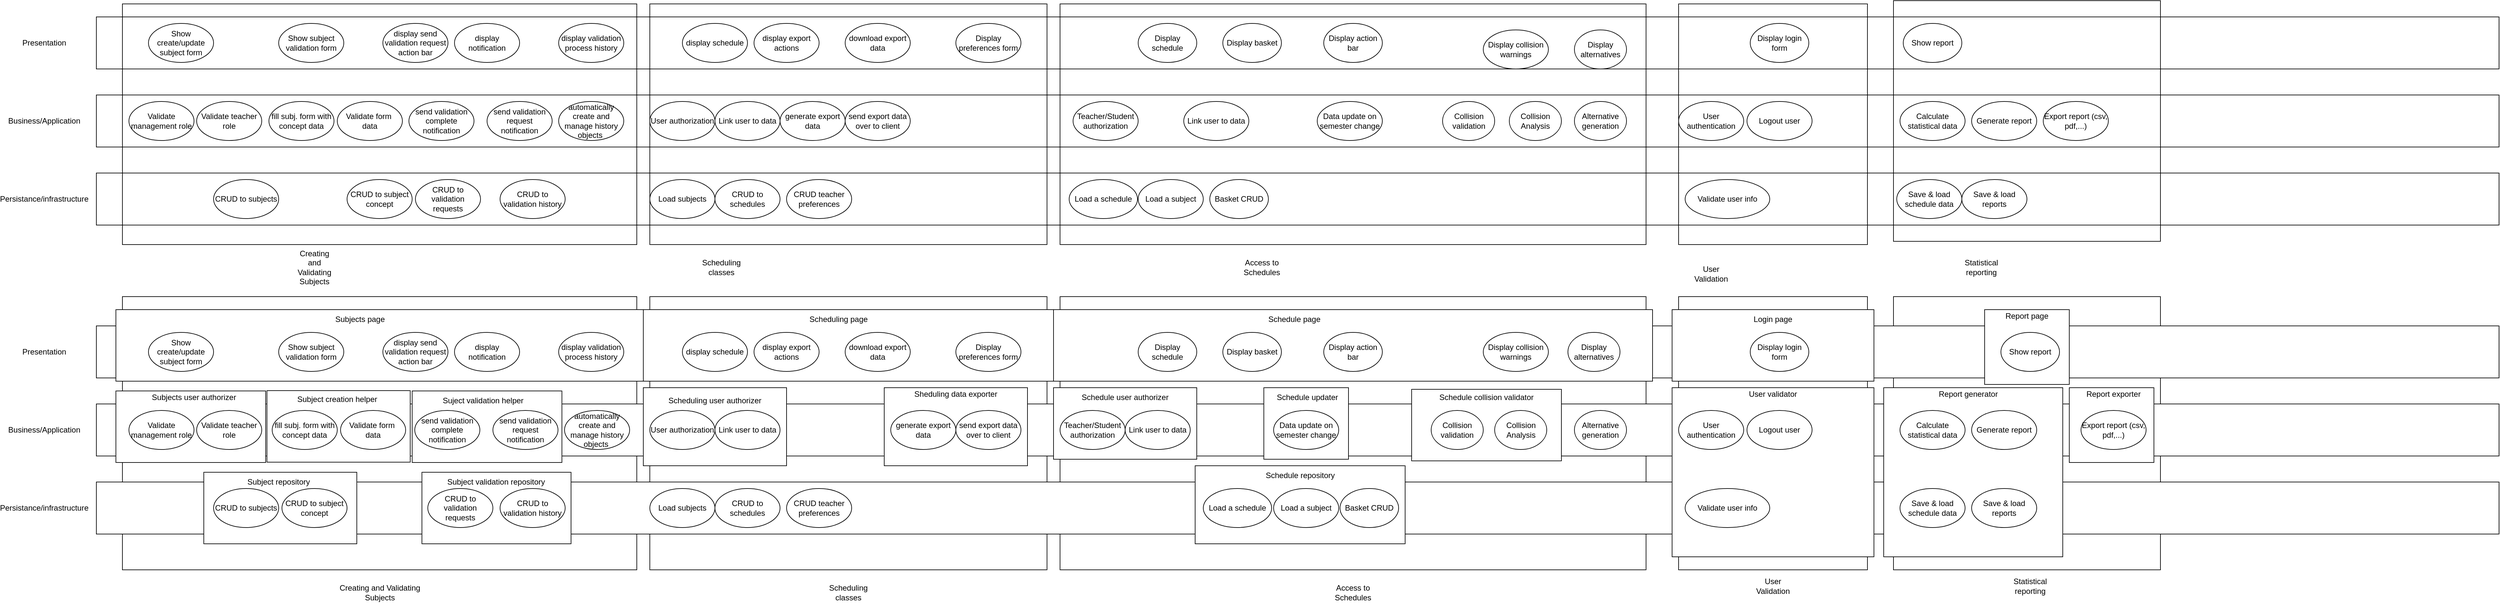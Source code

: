 <mxfile version="28.2.8">
  <diagram name="Page-1" id="wc59bFMJNS8MXFJ9b22b">
    <mxGraphModel dx="3443" dy="1838" grid="1" gridSize="10" guides="1" tooltips="1" connect="1" arrows="1" fold="1" page="1" pageScale="1" pageWidth="827" pageHeight="1169" math="0" shadow="0">
      <root>
        <mxCell id="0" />
        <mxCell id="1" parent="0" />
        <mxCell id="vXy1FmEKdBri9zgE4fGT-71" value="" style="rounded=0;whiteSpace=wrap;html=1;fillColor=light-dark(#FFFFFF,#999900);" vertex="1" parent="1">
          <mxGeometry x="200" y="470" width="790" height="420" as="geometry" />
        </mxCell>
        <mxCell id="vXy1FmEKdBri9zgE4fGT-79" value="" style="rounded=0;whiteSpace=wrap;html=1;fillColor=light-dark(#FFFFFF,#999900);" vertex="1" parent="1">
          <mxGeometry x="2590" y="470" width="290" height="420" as="geometry" />
        </mxCell>
        <mxCell id="vXy1FmEKdBri9zgE4fGT-123" value="" style="rounded=0;whiteSpace=wrap;html=1;fillColor=light-dark(#FFFFFF,#999900);" vertex="1" parent="1">
          <mxGeometry x="2920" y="470" width="410" height="420" as="geometry" />
        </mxCell>
        <mxCell id="vXy1FmEKdBri9zgE4fGT-75" value="" style="rounded=0;whiteSpace=wrap;html=1;fillColor=light-dark(#FFFFFF,#999900);" vertex="1" parent="1">
          <mxGeometry x="1010" y="470" width="610" height="420" as="geometry" />
        </mxCell>
        <mxCell id="vXy1FmEKdBri9zgE4fGT-77" value="" style="rounded=0;whiteSpace=wrap;html=1;fillColor=light-dark(#FFFFFF,#999900);" vertex="1" parent="1">
          <mxGeometry x="1640" y="470" width="900" height="420" as="geometry" />
        </mxCell>
        <mxCell id="vXy1FmEKdBri9zgE4fGT-69" value="" style="rounded=0;whiteSpace=wrap;html=1;fillColor=light-dark(#FFFFFF,#994C00);" vertex="1" parent="1">
          <mxGeometry x="160" y="755" width="3690" height="80" as="geometry" />
        </mxCell>
        <mxCell id="vXy1FmEKdBri9zgE4fGT-174" value="" style="rounded=0;whiteSpace=wrap;html=1;fillColor=light-dark(#FFFFFF,#FF8000);strokeColor=light-dark(#000000,#FF0606);" vertex="1" parent="1">
          <mxGeometry x="325" y="740" width="235" height="110" as="geometry" />
        </mxCell>
        <mxCell id="vXy1FmEKdBri9zgE4fGT-176" value="" style="rounded=0;whiteSpace=wrap;html=1;fillColor=light-dark(#FFFFFF,#FF8000);strokeColor=light-dark(#000000,#FF0606);" vertex="1" parent="1">
          <mxGeometry x="660" y="740" width="229" height="110" as="geometry" />
        </mxCell>
        <mxCell id="vXy1FmEKdBri9zgE4fGT-162" value="" style="rounded=0;whiteSpace=wrap;html=1;fillColor=light-dark(#FFFFFF,#FF8000);strokeColor=light-dark(#000000,#FF0606);" vertex="1" parent="1">
          <mxGeometry x="1847.5" y="730" width="322.5" height="120" as="geometry" />
        </mxCell>
        <mxCell id="vXy1FmEKdBri9zgE4fGT-68" value="" style="rounded=0;whiteSpace=wrap;html=1;fillColor=light-dark(#FFFFFF,#994C00);" vertex="1" parent="1">
          <mxGeometry x="160" y="635" width="3690" height="80" as="geometry" />
        </mxCell>
        <mxCell id="vXy1FmEKdBri9zgE4fGT-172" value="" style="rounded=0;whiteSpace=wrap;html=1;fillColor=light-dark(#FFFFFF,#FF8000);strokeColor=light-dark(#000000,#FF0606);" vertex="1" parent="1">
          <mxGeometry x="422" y="614.5" width="220" height="110" as="geometry" />
        </mxCell>
        <mxCell id="vXy1FmEKdBri9zgE4fGT-170" value="" style="rounded=0;whiteSpace=wrap;html=1;fillColor=light-dark(#FFFFFF,#FF8000);strokeColor=light-dark(#000000,#FF0606);" vertex="1" parent="1">
          <mxGeometry x="645" y="615" width="230" height="110" as="geometry" />
        </mxCell>
        <mxCell id="vXy1FmEKdBri9zgE4fGT-168" value="" style="rounded=0;whiteSpace=wrap;html=1;fillColor=light-dark(#FFFFFF,#FF8000);strokeColor=light-dark(#000000,#FF0606);" vertex="1" parent="1">
          <mxGeometry x="190" y="615" width="230" height="110" as="geometry" />
        </mxCell>
        <mxCell id="vXy1FmEKdBri9zgE4fGT-166" value="" style="rounded=0;whiteSpace=wrap;html=1;fillColor=light-dark(#FFFFFF,#FF8000);strokeColor=light-dark(#000000,#FF0606);" vertex="1" parent="1">
          <mxGeometry x="1370" y="610" width="220" height="120" as="geometry" />
        </mxCell>
        <mxCell id="vXy1FmEKdBri9zgE4fGT-164" value="" style="rounded=0;whiteSpace=wrap;html=1;fillColor=light-dark(#FFFFFF,#FF8000);strokeColor=light-dark(#000000,#FF0606);" vertex="1" parent="1">
          <mxGeometry x="1000" y="610" width="220" height="120" as="geometry" />
        </mxCell>
        <mxCell id="vXy1FmEKdBri9zgE4fGT-160" value="" style="rounded=0;whiteSpace=wrap;html=1;fillColor=light-dark(#FFFFFF,#FF8000);strokeColor=light-dark(#000000,#FF0606);" vertex="1" parent="1">
          <mxGeometry x="1630" y="610" width="220" height="110" as="geometry" />
        </mxCell>
        <mxCell id="vXy1FmEKdBri9zgE4fGT-158" value="" style="rounded=0;whiteSpace=wrap;html=1;fillColor=light-dark(#FFFFFF,#FF8000);strokeColor=light-dark(#000000,#FF0606);" vertex="1" parent="1">
          <mxGeometry x="1953" y="610" width="130" height="110" as="geometry" />
        </mxCell>
        <mxCell id="vXy1FmEKdBri9zgE4fGT-156" value="" style="rounded=0;whiteSpace=wrap;html=1;fillColor=light-dark(#FFFFFF,#FF8000);strokeColor=light-dark(#000000,#FF0606);" vertex="1" parent="1">
          <mxGeometry x="2180" y="612.5" width="230" height="110" as="geometry" />
        </mxCell>
        <mxCell id="vXy1FmEKdBri9zgE4fGT-67" value="" style="rounded=0;whiteSpace=wrap;html=1;fillColor=light-dark(#FFFFFF,#994C00);" vertex="1" parent="1">
          <mxGeometry x="160" y="515" width="3690" height="80" as="geometry" />
        </mxCell>
        <mxCell id="vXy1FmEKdBri9zgE4fGT-153" value="" style="rounded=0;whiteSpace=wrap;html=1;fillColor=light-dark(#FFFFFF,#FF8000);strokeColor=light-dark(#000000,#FF0606);" vertex="1" parent="1">
          <mxGeometry x="3190" y="610" width="130" height="115" as="geometry" />
        </mxCell>
        <mxCell id="vXy1FmEKdBri9zgE4fGT-151" value="" style="rounded=0;whiteSpace=wrap;html=1;fillColor=light-dark(#FFFFFF,#FF8000);strokeColor=light-dark(#000000,#FF0606);" vertex="1" parent="1">
          <mxGeometry x="2905" y="610" width="275" height="260" as="geometry" />
        </mxCell>
        <mxCell id="vXy1FmEKdBri9zgE4fGT-149" value="" style="rounded=0;whiteSpace=wrap;html=1;fillColor=light-dark(#FFFFFF,#FF8000);strokeColor=light-dark(#000000,#FF0606);" vertex="1" parent="1">
          <mxGeometry x="3060" y="490" width="130" height="115" as="geometry" />
        </mxCell>
        <mxCell id="vXy1FmEKdBri9zgE4fGT-147" value="" style="rounded=0;whiteSpace=wrap;html=1;fillColor=light-dark(#FFFFFF,#FF8000);strokeColor=light-dark(#000000,#FF0606);" vertex="1" parent="1">
          <mxGeometry x="2580" y="490" width="310" height="110" as="geometry" />
        </mxCell>
        <mxCell id="vXy1FmEKdBri9zgE4fGT-145" value="" style="rounded=0;whiteSpace=wrap;html=1;fillColor=light-dark(#FFFFFF,#FF8000);strokeColor=light-dark(#000000,#FF0606);" vertex="1" parent="1">
          <mxGeometry x="2580" y="610" width="310" height="260" as="geometry" />
        </mxCell>
        <mxCell id="vXy1FmEKdBri9zgE4fGT-140" value="" style="rounded=0;whiteSpace=wrap;html=1;fillColor=light-dark(#FFFFFF,#FF8000);strokeColor=light-dark(#000000,#FF0606);" vertex="1" parent="1">
          <mxGeometry x="1630" y="490" width="920" height="110" as="geometry" />
        </mxCell>
        <mxCell id="vXy1FmEKdBri9zgE4fGT-138" value="" style="rounded=0;whiteSpace=wrap;html=1;fillColor=light-dark(#FFFFFF,#FF8000);strokeColor=light-dark(#000000,#FF0000);" vertex="1" parent="1">
          <mxGeometry x="1000" y="490" width="630" height="110" as="geometry" />
        </mxCell>
        <mxCell id="vXy1FmEKdBri9zgE4fGT-135" value="" style="rounded=0;whiteSpace=wrap;html=1;fillColor=light-dark(#FFFFFF,#FF8000);strokeColor=light-dark(#000000,#FF0000);" vertex="1" parent="1">
          <mxGeometry x="190" y="490" width="810" height="110" as="geometry" />
        </mxCell>
        <mxCell id="vXy1FmEKdBri9zgE4fGT-1" value="" style="rounded=0;whiteSpace=wrap;html=1;fillColor=none;" vertex="1" parent="1">
          <mxGeometry x="160" y="40" width="3690" height="80" as="geometry" />
        </mxCell>
        <mxCell id="vXy1FmEKdBri9zgE4fGT-2" value="" style="rounded=0;whiteSpace=wrap;html=1;fillColor=none;" vertex="1" parent="1">
          <mxGeometry x="160" y="160" width="3690" height="80" as="geometry" />
        </mxCell>
        <mxCell id="vXy1FmEKdBri9zgE4fGT-3" value="" style="rounded=0;whiteSpace=wrap;html=1;fillColor=none;" vertex="1" parent="1">
          <mxGeometry x="160" y="280" width="3690" height="80" as="geometry" />
        </mxCell>
        <mxCell id="vXy1FmEKdBri9zgE4fGT-4" value="Business/Application" style="text;html=1;align=center;verticalAlign=middle;whiteSpace=wrap;rounded=0;" vertex="1" parent="1">
          <mxGeometry x="50" y="185" width="60" height="30" as="geometry" />
        </mxCell>
        <mxCell id="vXy1FmEKdBri9zgE4fGT-5" value="" style="rounded=0;whiteSpace=wrap;html=1;fillColor=none;" vertex="1" parent="1">
          <mxGeometry x="200" y="20" width="790" height="370" as="geometry" />
        </mxCell>
        <mxCell id="vXy1FmEKdBri9zgE4fGT-6" value="Presentation" style="text;html=1;align=center;verticalAlign=middle;whiteSpace=wrap;rounded=0;" vertex="1" parent="1">
          <mxGeometry x="50" y="65" width="60" height="30" as="geometry" />
        </mxCell>
        <mxCell id="vXy1FmEKdBri9zgE4fGT-7" value="Persistance/infrastructure" style="text;html=1;align=center;verticalAlign=middle;whiteSpace=wrap;rounded=0;" vertex="1" parent="1">
          <mxGeometry x="50" y="305" width="60" height="30" as="geometry" />
        </mxCell>
        <mxCell id="vXy1FmEKdBri9zgE4fGT-8" value="Creating and Validating Subjects" style="text;html=1;align=center;verticalAlign=middle;whiteSpace=wrap;rounded=0;" vertex="1" parent="1">
          <mxGeometry x="465" y="410" width="60" height="30" as="geometry" />
        </mxCell>
        <mxCell id="vXy1FmEKdBri9zgE4fGT-9" value="" style="rounded=0;whiteSpace=wrap;html=1;fillColor=none;" vertex="1" parent="1">
          <mxGeometry x="1010" y="20" width="610" height="370" as="geometry" />
        </mxCell>
        <mxCell id="vXy1FmEKdBri9zgE4fGT-10" value="Scheduling classes" style="text;html=1;align=center;verticalAlign=middle;whiteSpace=wrap;rounded=0;" vertex="1" parent="1">
          <mxGeometry x="1090" y="410" width="60" height="30" as="geometry" />
        </mxCell>
        <mxCell id="vXy1FmEKdBri9zgE4fGT-11" value="" style="rounded=0;whiteSpace=wrap;html=1;fillColor=none;" vertex="1" parent="1">
          <mxGeometry x="1640" y="20" width="900" height="370" as="geometry" />
        </mxCell>
        <mxCell id="vXy1FmEKdBri9zgE4fGT-12" value="User Validation" style="text;html=1;align=center;verticalAlign=middle;whiteSpace=wrap;rounded=0;" vertex="1" parent="1">
          <mxGeometry x="2610" y="420" width="60" height="30" as="geometry" />
        </mxCell>
        <mxCell id="vXy1FmEKdBri9zgE4fGT-13" value="" style="rounded=0;whiteSpace=wrap;html=1;fillColor=none;" vertex="1" parent="1">
          <mxGeometry x="2590" y="20" width="290" height="370" as="geometry" />
        </mxCell>
        <mxCell id="vXy1FmEKdBri9zgE4fGT-14" value="Access to Schedules" style="text;html=1;align=center;verticalAlign=middle;whiteSpace=wrap;rounded=0;" vertex="1" parent="1">
          <mxGeometry x="1920" y="410" width="60" height="30" as="geometry" />
        </mxCell>
        <mxCell id="vXy1FmEKdBri9zgE4fGT-15" value="CRUD to subjects" style="ellipse;whiteSpace=wrap;html=1;" vertex="1" parent="1">
          <mxGeometry x="340" y="290" width="100" height="60" as="geometry" />
        </mxCell>
        <mxCell id="vXy1FmEKdBri9zgE4fGT-16" value="Load subjects" style="ellipse;whiteSpace=wrap;html=1;" vertex="1" parent="1">
          <mxGeometry x="1010" y="290" width="100" height="60" as="geometry" />
        </mxCell>
        <mxCell id="vXy1FmEKdBri9zgE4fGT-17" value="Load a schedule" style="ellipse;whiteSpace=wrap;html=1;" vertex="1" parent="1">
          <mxGeometry x="1654" y="290" width="105" height="60" as="geometry" />
        </mxCell>
        <mxCell id="vXy1FmEKdBri9zgE4fGT-18" value="Validate user info" style="ellipse;whiteSpace=wrap;html=1;" vertex="1" parent="1">
          <mxGeometry x="2600" y="290" width="130" height="60" as="geometry" />
        </mxCell>
        <mxCell id="vXy1FmEKdBri9zgE4fGT-19" value="User authentication" style="ellipse;whiteSpace=wrap;html=1;" vertex="1" parent="1">
          <mxGeometry x="2590" y="170" width="100" height="60" as="geometry" />
        </mxCell>
        <mxCell id="vXy1FmEKdBri9zgE4fGT-20" value="Teacher/Student authorization" style="ellipse;whiteSpace=wrap;html=1;" vertex="1" parent="1">
          <mxGeometry x="1660" y="170" width="100" height="60" as="geometry" />
        </mxCell>
        <mxCell id="vXy1FmEKdBri9zgE4fGT-21" value="User authorization" style="ellipse;whiteSpace=wrap;html=1;" vertex="1" parent="1">
          <mxGeometry x="1010" y="170" width="100" height="60" as="geometry" />
        </mxCell>
        <mxCell id="vXy1FmEKdBri9zgE4fGT-22" value="Validate management role" style="ellipse;whiteSpace=wrap;html=1;" vertex="1" parent="1">
          <mxGeometry x="210" y="170" width="100" height="60" as="geometry" />
        </mxCell>
        <mxCell id="vXy1FmEKdBri9zgE4fGT-23" value="Validate teacher role" style="ellipse;whiteSpace=wrap;html=1;" vertex="1" parent="1">
          <mxGeometry x="314" y="170" width="100" height="60" as="geometry" />
        </mxCell>
        <mxCell id="vXy1FmEKdBri9zgE4fGT-24" value="Link user to data" style="ellipse;whiteSpace=wrap;html=1;" vertex="1" parent="1">
          <mxGeometry x="1110" y="170" width="100" height="60" as="geometry" />
        </mxCell>
        <mxCell id="vXy1FmEKdBri9zgE4fGT-25" value="Link user to data" style="ellipse;whiteSpace=wrap;html=1;" vertex="1" parent="1">
          <mxGeometry x="1830" y="170" width="100" height="60" as="geometry" />
        </mxCell>
        <mxCell id="vXy1FmEKdBri9zgE4fGT-26" value="Load a subject" style="ellipse;whiteSpace=wrap;html=1;" vertex="1" parent="1">
          <mxGeometry x="1760" y="290" width="100" height="60" as="geometry" />
        </mxCell>
        <mxCell id="vXy1FmEKdBri9zgE4fGT-27" value="CRUD to schedules" style="ellipse;whiteSpace=wrap;html=1;" vertex="1" parent="1">
          <mxGeometry x="1110" y="290" width="100" height="60" as="geometry" />
        </mxCell>
        <mxCell id="vXy1FmEKdBri9zgE4fGT-28" value="Show create/update subject form" style="ellipse;whiteSpace=wrap;html=1;" vertex="1" parent="1">
          <mxGeometry x="240" y="50" width="100" height="60" as="geometry" />
        </mxCell>
        <mxCell id="vXy1FmEKdBri9zgE4fGT-29" value="Show subject validation form" style="ellipse;whiteSpace=wrap;html=1;" vertex="1" parent="1">
          <mxGeometry x="440" y="50" width="100" height="60" as="geometry" />
        </mxCell>
        <mxCell id="vXy1FmEKdBri9zgE4fGT-30" value="display notification" style="ellipse;whiteSpace=wrap;html=1;" vertex="1" parent="1">
          <mxGeometry x="710" y="50" width="100" height="60" as="geometry" />
        </mxCell>
        <mxCell id="vXy1FmEKdBri9zgE4fGT-31" value="Data update on semester change" style="ellipse;whiteSpace=wrap;html=1;" vertex="1" parent="1">
          <mxGeometry x="2035" y="170" width="100" height="60" as="geometry" />
        </mxCell>
        <mxCell id="vXy1FmEKdBri9zgE4fGT-32" value="Display schedule" style="ellipse;whiteSpace=wrap;html=1;" vertex="1" parent="1">
          <mxGeometry x="1760" y="50" width="90" height="60" as="geometry" />
        </mxCell>
        <mxCell id="vXy1FmEKdBri9zgE4fGT-33" value="Display action bar" style="ellipse;whiteSpace=wrap;html=1;" vertex="1" parent="1">
          <mxGeometry x="2045" y="50" width="90" height="60" as="geometry" />
        </mxCell>
        <mxCell id="vXy1FmEKdBri9zgE4fGT-34" value="Basket CRUD" style="ellipse;whiteSpace=wrap;html=1;" vertex="1" parent="1">
          <mxGeometry x="1870" y="290" width="90" height="60" as="geometry" />
        </mxCell>
        <mxCell id="vXy1FmEKdBri9zgE4fGT-35" value="Display collision warnings" style="ellipse;whiteSpace=wrap;html=1;" vertex="1" parent="1">
          <mxGeometry x="2290" y="60" width="100" height="60" as="geometry" />
        </mxCell>
        <mxCell id="vXy1FmEKdBri9zgE4fGT-36" value="Collision validation" style="ellipse;whiteSpace=wrap;html=1;" vertex="1" parent="1">
          <mxGeometry x="2227.5" y="170" width="80" height="60" as="geometry" />
        </mxCell>
        <mxCell id="vXy1FmEKdBri9zgE4fGT-37" value="Display login form" style="ellipse;whiteSpace=wrap;html=1;" vertex="1" parent="1">
          <mxGeometry x="2700" y="50" width="90" height="60" as="geometry" />
        </mxCell>
        <mxCell id="vXy1FmEKdBri9zgE4fGT-38" value="CRUD to subject concept" style="ellipse;whiteSpace=wrap;html=1;" vertex="1" parent="1">
          <mxGeometry x="545" y="290" width="100" height="60" as="geometry" />
        </mxCell>
        <mxCell id="vXy1FmEKdBri9zgE4fGT-39" value="Collision&lt;br&gt;Analysis" style="ellipse;whiteSpace=wrap;html=1;" vertex="1" parent="1">
          <mxGeometry x="2330" y="170" width="80" height="60" as="geometry" />
        </mxCell>
        <mxCell id="vXy1FmEKdBri9zgE4fGT-40" value="Alternative generation" style="ellipse;whiteSpace=wrap;html=1;" vertex="1" parent="1">
          <mxGeometry x="2430" y="170" width="80" height="60" as="geometry" />
        </mxCell>
        <mxCell id="vXy1FmEKdBri9zgE4fGT-41" value="Display alternatives" style="ellipse;whiteSpace=wrap;html=1;" vertex="1" parent="1">
          <mxGeometry x="2430" y="60" width="80" height="60" as="geometry" />
        </mxCell>
        <mxCell id="vXy1FmEKdBri9zgE4fGT-42" value="fill subj. form with concept data" style="ellipse;whiteSpace=wrap;html=1;" vertex="1" parent="1">
          <mxGeometry x="425" y="170" width="100" height="60" as="geometry" />
        </mxCell>
        <mxCell id="vXy1FmEKdBri9zgE4fGT-43" value="Validate form&amp;nbsp;&lt;div&gt;data&lt;/div&gt;" style="ellipse;whiteSpace=wrap;html=1;" vertex="1" parent="1">
          <mxGeometry x="530" y="170" width="100" height="60" as="geometry" />
        </mxCell>
        <mxCell id="vXy1FmEKdBri9zgE4fGT-44" value="send validation request notification" style="ellipse;whiteSpace=wrap;html=1;" vertex="1" parent="1">
          <mxGeometry x="760" y="170" width="100" height="60" as="geometry" />
        </mxCell>
        <mxCell id="vXy1FmEKdBri9zgE4fGT-45" value="display send validation request action bar" style="ellipse;whiteSpace=wrap;html=1;" vertex="1" parent="1">
          <mxGeometry x="600" y="50" width="100" height="60" as="geometry" />
        </mxCell>
        <mxCell id="vXy1FmEKdBri9zgE4fGT-46" value="CRUD to validation requests" style="ellipse;whiteSpace=wrap;html=1;" vertex="1" parent="1">
          <mxGeometry x="650" y="290" width="100" height="60" as="geometry" />
        </mxCell>
        <mxCell id="vXy1FmEKdBri9zgE4fGT-47" value="send validation complete notification" style="ellipse;whiteSpace=wrap;html=1;" vertex="1" parent="1">
          <mxGeometry x="640" y="170" width="100" height="60" as="geometry" />
        </mxCell>
        <mxCell id="vXy1FmEKdBri9zgE4fGT-48" value="CRUD to validation history" style="ellipse;whiteSpace=wrap;html=1;" vertex="1" parent="1">
          <mxGeometry x="780" y="290" width="100" height="60" as="geometry" />
        </mxCell>
        <mxCell id="vXy1FmEKdBri9zgE4fGT-49" value="automatically create and manage history objects&amp;nbsp;" style="ellipse;whiteSpace=wrap;html=1;" vertex="1" parent="1">
          <mxGeometry x="870" y="170" width="100" height="60" as="geometry" />
        </mxCell>
        <mxCell id="vXy1FmEKdBri9zgE4fGT-50" value="display validation process history" style="ellipse;whiteSpace=wrap;html=1;" vertex="1" parent="1">
          <mxGeometry x="870" y="50" width="100" height="60" as="geometry" />
        </mxCell>
        <mxCell id="vXy1FmEKdBri9zgE4fGT-51" value="display schedule" style="ellipse;whiteSpace=wrap;html=1;" vertex="1" parent="1">
          <mxGeometry x="1060" y="50" width="100" height="60" as="geometry" />
        </mxCell>
        <mxCell id="vXy1FmEKdBri9zgE4fGT-52" value="display export actions" style="ellipse;whiteSpace=wrap;html=1;" vertex="1" parent="1">
          <mxGeometry x="1170" y="50" width="100" height="60" as="geometry" />
        </mxCell>
        <mxCell id="vXy1FmEKdBri9zgE4fGT-53" value="generate export data" style="ellipse;whiteSpace=wrap;html=1;" vertex="1" parent="1">
          <mxGeometry x="1210" y="170" width="100" height="60" as="geometry" />
        </mxCell>
        <mxCell id="vXy1FmEKdBri9zgE4fGT-54" value="send export data over to client" style="ellipse;whiteSpace=wrap;html=1;" vertex="1" parent="1">
          <mxGeometry x="1310" y="170" width="100" height="60" as="geometry" />
        </mxCell>
        <mxCell id="vXy1FmEKdBri9zgE4fGT-55" value="download export data" style="ellipse;whiteSpace=wrap;html=1;" vertex="1" parent="1">
          <mxGeometry x="1310" y="50" width="100" height="60" as="geometry" />
        </mxCell>
        <mxCell id="vXy1FmEKdBri9zgE4fGT-56" value="Logout user" style="ellipse;whiteSpace=wrap;html=1;" vertex="1" parent="1">
          <mxGeometry x="2695" y="170" width="100" height="60" as="geometry" />
        </mxCell>
        <mxCell id="vXy1FmEKdBri9zgE4fGT-57" value="" style="rounded=0;whiteSpace=wrap;html=1;fillColor=none;" vertex="1" parent="1">
          <mxGeometry x="2920" y="15" width="410" height="370" as="geometry" />
        </mxCell>
        <mxCell id="vXy1FmEKdBri9zgE4fGT-58" value="Statistical reporting" style="text;html=1;whiteSpace=wrap;strokeColor=none;fillColor=none;align=center;verticalAlign=middle;rounded=0;" vertex="1" parent="1">
          <mxGeometry x="3025" y="410" width="60" height="30" as="geometry" />
        </mxCell>
        <mxCell id="vXy1FmEKdBri9zgE4fGT-59" value="Calculate statistical data" style="ellipse;whiteSpace=wrap;html=1;" vertex="1" parent="1">
          <mxGeometry x="2930" y="170" width="100" height="60" as="geometry" />
        </mxCell>
        <mxCell id="vXy1FmEKdBri9zgE4fGT-60" value="Show report" style="ellipse;whiteSpace=wrap;html=1;" vertex="1" parent="1">
          <mxGeometry x="2935" y="50" width="90" height="60" as="geometry" />
        </mxCell>
        <mxCell id="vXy1FmEKdBri9zgE4fGT-61" value="Generate report" style="ellipse;whiteSpace=wrap;html=1;" vertex="1" parent="1">
          <mxGeometry x="3040" y="170" width="100" height="60" as="geometry" />
        </mxCell>
        <mxCell id="vXy1FmEKdBri9zgE4fGT-62" value="Save &amp;amp; load schedule data" style="ellipse;whiteSpace=wrap;html=1;" vertex="1" parent="1">
          <mxGeometry x="2925" y="290" width="100" height="60" as="geometry" />
        </mxCell>
        <mxCell id="vXy1FmEKdBri9zgE4fGT-63" value="Save &amp;amp; load reports" style="ellipse;whiteSpace=wrap;html=1;" vertex="1" parent="1">
          <mxGeometry x="3025" y="290" width="100" height="60" as="geometry" />
        </mxCell>
        <mxCell id="vXy1FmEKdBri9zgE4fGT-64" value="CRUD teacher preferences" style="ellipse;whiteSpace=wrap;html=1;" vertex="1" parent="1">
          <mxGeometry x="1220" y="290" width="100" height="60" as="geometry" />
        </mxCell>
        <mxCell id="vXy1FmEKdBri9zgE4fGT-65" value="Display preferences form" style="ellipse;whiteSpace=wrap;html=1;" vertex="1" parent="1">
          <mxGeometry x="1480" y="50" width="100" height="60" as="geometry" />
        </mxCell>
        <mxCell id="vXy1FmEKdBri9zgE4fGT-66" value="Export report (csv, pdf,...)" style="ellipse;whiteSpace=wrap;html=1;" vertex="1" parent="1">
          <mxGeometry x="3150" y="170" width="100" height="60" as="geometry" />
        </mxCell>
        <mxCell id="vXy1FmEKdBri9zgE4fGT-70" value="Business/Application" style="text;html=1;align=center;verticalAlign=middle;whiteSpace=wrap;rounded=0;" vertex="1" parent="1">
          <mxGeometry x="50" y="660" width="60" height="30" as="geometry" />
        </mxCell>
        <mxCell id="vXy1FmEKdBri9zgE4fGT-72" value="Presentation" style="text;html=1;align=center;verticalAlign=middle;whiteSpace=wrap;rounded=0;" vertex="1" parent="1">
          <mxGeometry x="50" y="540" width="60" height="30" as="geometry" />
        </mxCell>
        <mxCell id="vXy1FmEKdBri9zgE4fGT-73" value="Persistance/infrastructure" style="text;html=1;align=center;verticalAlign=middle;whiteSpace=wrap;rounded=0;" vertex="1" parent="1">
          <mxGeometry x="50" y="780" width="60" height="30" as="geometry" />
        </mxCell>
        <mxCell id="vXy1FmEKdBri9zgE4fGT-74" value="Creating and Validating Subjects" style="text;html=1;align=center;verticalAlign=middle;whiteSpace=wrap;rounded=0;" vertex="1" parent="1">
          <mxGeometry x="507.5" y="910" width="175" height="30" as="geometry" />
        </mxCell>
        <mxCell id="vXy1FmEKdBri9zgE4fGT-76" value="Scheduling classes" style="text;html=1;align=center;verticalAlign=middle;whiteSpace=wrap;rounded=0;" vertex="1" parent="1">
          <mxGeometry x="1285" y="910" width="60" height="30" as="geometry" />
        </mxCell>
        <mxCell id="vXy1FmEKdBri9zgE4fGT-78" value="User Validation" style="text;html=1;align=center;verticalAlign=middle;whiteSpace=wrap;rounded=0;" vertex="1" parent="1">
          <mxGeometry x="2705" y="900" width="60" height="30" as="geometry" />
        </mxCell>
        <mxCell id="vXy1FmEKdBri9zgE4fGT-80" value="Access to Schedules" style="text;html=1;align=center;verticalAlign=middle;whiteSpace=wrap;rounded=0;" vertex="1" parent="1">
          <mxGeometry x="2060" y="910" width="60" height="30" as="geometry" />
        </mxCell>
        <mxCell id="vXy1FmEKdBri9zgE4fGT-81" value="CRUD to subjects" style="ellipse;whiteSpace=wrap;html=1;" vertex="1" parent="1">
          <mxGeometry x="340" y="765" width="100" height="60" as="geometry" />
        </mxCell>
        <mxCell id="vXy1FmEKdBri9zgE4fGT-82" value="Load subjects" style="ellipse;whiteSpace=wrap;html=1;" vertex="1" parent="1">
          <mxGeometry x="1010" y="765" width="100" height="60" as="geometry" />
        </mxCell>
        <mxCell id="vXy1FmEKdBri9zgE4fGT-83" value="Load a schedule" style="ellipse;whiteSpace=wrap;html=1;" vertex="1" parent="1">
          <mxGeometry x="1860" y="765" width="105" height="60" as="geometry" />
        </mxCell>
        <mxCell id="vXy1FmEKdBri9zgE4fGT-84" value="Validate user info" style="ellipse;whiteSpace=wrap;html=1;" vertex="1" parent="1">
          <mxGeometry x="2600" y="765" width="130" height="60" as="geometry" />
        </mxCell>
        <mxCell id="vXy1FmEKdBri9zgE4fGT-85" value="User authentication" style="ellipse;whiteSpace=wrap;html=1;" vertex="1" parent="1">
          <mxGeometry x="2590" y="645" width="100" height="60" as="geometry" />
        </mxCell>
        <mxCell id="vXy1FmEKdBri9zgE4fGT-86" value="Teacher/Student authorization" style="ellipse;whiteSpace=wrap;html=1;" vertex="1" parent="1">
          <mxGeometry x="1640" y="645" width="100" height="60" as="geometry" />
        </mxCell>
        <mxCell id="vXy1FmEKdBri9zgE4fGT-87" value="User authorization" style="ellipse;whiteSpace=wrap;html=1;" vertex="1" parent="1">
          <mxGeometry x="1010" y="645" width="100" height="60" as="geometry" />
        </mxCell>
        <mxCell id="vXy1FmEKdBri9zgE4fGT-88" value="Validate management role" style="ellipse;whiteSpace=wrap;html=1;" vertex="1" parent="1">
          <mxGeometry x="210" y="645" width="100" height="60" as="geometry" />
        </mxCell>
        <mxCell id="vXy1FmEKdBri9zgE4fGT-89" value="Validate teacher role" style="ellipse;whiteSpace=wrap;html=1;" vertex="1" parent="1">
          <mxGeometry x="314" y="645" width="100" height="60" as="geometry" />
        </mxCell>
        <mxCell id="vXy1FmEKdBri9zgE4fGT-90" value="Link user to data" style="ellipse;whiteSpace=wrap;html=1;" vertex="1" parent="1">
          <mxGeometry x="1110" y="645" width="100" height="60" as="geometry" />
        </mxCell>
        <mxCell id="vXy1FmEKdBri9zgE4fGT-91" value="Link user to data" style="ellipse;whiteSpace=wrap;html=1;" vertex="1" parent="1">
          <mxGeometry x="1740" y="645" width="100" height="60" as="geometry" />
        </mxCell>
        <mxCell id="vXy1FmEKdBri9zgE4fGT-92" value="Load a subject" style="ellipse;whiteSpace=wrap;html=1;" vertex="1" parent="1">
          <mxGeometry x="1968" y="765" width="100" height="60" as="geometry" />
        </mxCell>
        <mxCell id="vXy1FmEKdBri9zgE4fGT-93" value="CRUD to schedules" style="ellipse;whiteSpace=wrap;html=1;" vertex="1" parent="1">
          <mxGeometry x="1110" y="765" width="100" height="60" as="geometry" />
        </mxCell>
        <mxCell id="vXy1FmEKdBri9zgE4fGT-94" value="Show create/update subject form" style="ellipse;whiteSpace=wrap;html=1;" vertex="1" parent="1">
          <mxGeometry x="240" y="525" width="100" height="60" as="geometry" />
        </mxCell>
        <mxCell id="vXy1FmEKdBri9zgE4fGT-95" value="Show subject validation form" style="ellipse;whiteSpace=wrap;html=1;" vertex="1" parent="1">
          <mxGeometry x="440" y="525" width="100" height="60" as="geometry" />
        </mxCell>
        <mxCell id="vXy1FmEKdBri9zgE4fGT-96" value="display notification" style="ellipse;whiteSpace=wrap;html=1;" vertex="1" parent="1">
          <mxGeometry x="710" y="525" width="100" height="60" as="geometry" />
        </mxCell>
        <mxCell id="vXy1FmEKdBri9zgE4fGT-97" value="Data update on semester change" style="ellipse;whiteSpace=wrap;html=1;" vertex="1" parent="1">
          <mxGeometry x="1968" y="645" width="100" height="60" as="geometry" />
        </mxCell>
        <mxCell id="vXy1FmEKdBri9zgE4fGT-98" value="Display schedule" style="ellipse;whiteSpace=wrap;html=1;" vertex="1" parent="1">
          <mxGeometry x="1760" y="525" width="90" height="60" as="geometry" />
        </mxCell>
        <mxCell id="vXy1FmEKdBri9zgE4fGT-99" value="Display action bar" style="ellipse;whiteSpace=wrap;html=1;" vertex="1" parent="1">
          <mxGeometry x="2045" y="525" width="90" height="60" as="geometry" />
        </mxCell>
        <mxCell id="vXy1FmEKdBri9zgE4fGT-100" value="Basket CRUD" style="ellipse;whiteSpace=wrap;html=1;" vertex="1" parent="1">
          <mxGeometry x="2070" y="765" width="90" height="60" as="geometry" />
        </mxCell>
        <mxCell id="vXy1FmEKdBri9zgE4fGT-101" value="Display collision warnings" style="ellipse;whiteSpace=wrap;html=1;" vertex="1" parent="1">
          <mxGeometry x="2290" y="525" width="100" height="60" as="geometry" />
        </mxCell>
        <mxCell id="vXy1FmEKdBri9zgE4fGT-102" value="Collision validation" style="ellipse;whiteSpace=wrap;html=1;" vertex="1" parent="1">
          <mxGeometry x="2210" y="645" width="80" height="60" as="geometry" />
        </mxCell>
        <mxCell id="vXy1FmEKdBri9zgE4fGT-103" value="Display login form" style="ellipse;whiteSpace=wrap;html=1;" vertex="1" parent="1">
          <mxGeometry x="2700" y="525" width="90" height="60" as="geometry" />
        </mxCell>
        <mxCell id="vXy1FmEKdBri9zgE4fGT-104" value="CRUD to subject concept" style="ellipse;whiteSpace=wrap;html=1;" vertex="1" parent="1">
          <mxGeometry x="445" y="765" width="100" height="60" as="geometry" />
        </mxCell>
        <mxCell id="vXy1FmEKdBri9zgE4fGT-105" value="Collision&lt;br&gt;Analysis" style="ellipse;whiteSpace=wrap;html=1;" vertex="1" parent="1">
          <mxGeometry x="2307.5" y="645" width="80" height="60" as="geometry" />
        </mxCell>
        <mxCell id="vXy1FmEKdBri9zgE4fGT-106" value="Alternative generation" style="ellipse;whiteSpace=wrap;html=1;" vertex="1" parent="1">
          <mxGeometry x="2430" y="645" width="80" height="60" as="geometry" />
        </mxCell>
        <mxCell id="vXy1FmEKdBri9zgE4fGT-107" value="Display alternatives" style="ellipse;whiteSpace=wrap;html=1;" vertex="1" parent="1">
          <mxGeometry x="2420" y="525" width="80" height="60" as="geometry" />
        </mxCell>
        <mxCell id="vXy1FmEKdBri9zgE4fGT-108" value="fill subj. form with concept data" style="ellipse;whiteSpace=wrap;html=1;" vertex="1" parent="1">
          <mxGeometry x="430" y="645" width="100" height="60" as="geometry" />
        </mxCell>
        <mxCell id="vXy1FmEKdBri9zgE4fGT-109" value="Validate form&amp;nbsp;&lt;div&gt;data&lt;/div&gt;" style="ellipse;whiteSpace=wrap;html=1;" vertex="1" parent="1">
          <mxGeometry x="535" y="645" width="100" height="60" as="geometry" />
        </mxCell>
        <mxCell id="vXy1FmEKdBri9zgE4fGT-110" value="send validation request notification" style="ellipse;whiteSpace=wrap;html=1;" vertex="1" parent="1">
          <mxGeometry x="769" y="645" width="100" height="60" as="geometry" />
        </mxCell>
        <mxCell id="vXy1FmEKdBri9zgE4fGT-111" value="display send validation request action bar" style="ellipse;whiteSpace=wrap;html=1;" vertex="1" parent="1">
          <mxGeometry x="600" y="525" width="100" height="60" as="geometry" />
        </mxCell>
        <mxCell id="vXy1FmEKdBri9zgE4fGT-112" value="CRUD to validation requests" style="ellipse;whiteSpace=wrap;html=1;" vertex="1" parent="1">
          <mxGeometry x="669" y="765" width="100" height="60" as="geometry" />
        </mxCell>
        <mxCell id="vXy1FmEKdBri9zgE4fGT-113" value="send validation complete notification" style="ellipse;whiteSpace=wrap;html=1;" vertex="1" parent="1">
          <mxGeometry x="649" y="645" width="100" height="60" as="geometry" />
        </mxCell>
        <mxCell id="vXy1FmEKdBri9zgE4fGT-114" value="CRUD to validation history" style="ellipse;whiteSpace=wrap;html=1;" vertex="1" parent="1">
          <mxGeometry x="780" y="765" width="100" height="60" as="geometry" />
        </mxCell>
        <mxCell id="vXy1FmEKdBri9zgE4fGT-115" value="automatically create and manage history objects&amp;nbsp;" style="ellipse;whiteSpace=wrap;html=1;" vertex="1" parent="1">
          <mxGeometry x="879" y="645" width="100" height="60" as="geometry" />
        </mxCell>
        <mxCell id="vXy1FmEKdBri9zgE4fGT-116" value="display validation process history" style="ellipse;whiteSpace=wrap;html=1;" vertex="1" parent="1">
          <mxGeometry x="870" y="525" width="100" height="60" as="geometry" />
        </mxCell>
        <mxCell id="vXy1FmEKdBri9zgE4fGT-117" value="display schedule" style="ellipse;whiteSpace=wrap;html=1;" vertex="1" parent="1">
          <mxGeometry x="1060" y="525" width="100" height="60" as="geometry" />
        </mxCell>
        <mxCell id="vXy1FmEKdBri9zgE4fGT-118" value="display export actions" style="ellipse;whiteSpace=wrap;html=1;" vertex="1" parent="1">
          <mxGeometry x="1170" y="525" width="100" height="60" as="geometry" />
        </mxCell>
        <mxCell id="vXy1FmEKdBri9zgE4fGT-119" value="generate export data" style="ellipse;whiteSpace=wrap;html=1;" vertex="1" parent="1">
          <mxGeometry x="1380" y="645" width="100" height="60" as="geometry" />
        </mxCell>
        <mxCell id="vXy1FmEKdBri9zgE4fGT-120" value="send export data over to client" style="ellipse;whiteSpace=wrap;html=1;" vertex="1" parent="1">
          <mxGeometry x="1480" y="645" width="100" height="60" as="geometry" />
        </mxCell>
        <mxCell id="vXy1FmEKdBri9zgE4fGT-121" value="download export data" style="ellipse;whiteSpace=wrap;html=1;" vertex="1" parent="1">
          <mxGeometry x="1310" y="525" width="100" height="60" as="geometry" />
        </mxCell>
        <mxCell id="vXy1FmEKdBri9zgE4fGT-122" value="Logout user" style="ellipse;whiteSpace=wrap;html=1;" vertex="1" parent="1">
          <mxGeometry x="2695" y="645" width="100" height="60" as="geometry" />
        </mxCell>
        <mxCell id="vXy1FmEKdBri9zgE4fGT-124" value="Statistical reporting" style="text;html=1;whiteSpace=wrap;strokeColor=none;fillColor=none;align=center;verticalAlign=middle;rounded=0;" vertex="1" parent="1">
          <mxGeometry x="3100" y="900" width="60" height="30" as="geometry" />
        </mxCell>
        <mxCell id="vXy1FmEKdBri9zgE4fGT-125" value="Calculate statistical data" style="ellipse;whiteSpace=wrap;html=1;" vertex="1" parent="1">
          <mxGeometry x="2930" y="645" width="100" height="60" as="geometry" />
        </mxCell>
        <mxCell id="vXy1FmEKdBri9zgE4fGT-126" value="Show report" style="ellipse;whiteSpace=wrap;html=1;" vertex="1" parent="1">
          <mxGeometry x="3085" y="525" width="90" height="60" as="geometry" />
        </mxCell>
        <mxCell id="vXy1FmEKdBri9zgE4fGT-127" value="Generate report" style="ellipse;whiteSpace=wrap;html=1;" vertex="1" parent="1">
          <mxGeometry x="3040" y="645" width="100" height="60" as="geometry" />
        </mxCell>
        <mxCell id="vXy1FmEKdBri9zgE4fGT-128" value="Save &amp;amp; load schedule data" style="ellipse;whiteSpace=wrap;html=1;" vertex="1" parent="1">
          <mxGeometry x="2930" y="765" width="100" height="60" as="geometry" />
        </mxCell>
        <mxCell id="vXy1FmEKdBri9zgE4fGT-129" value="Save &amp;amp; load reports" style="ellipse;whiteSpace=wrap;html=1;" vertex="1" parent="1">
          <mxGeometry x="3040" y="765" width="100" height="60" as="geometry" />
        </mxCell>
        <mxCell id="vXy1FmEKdBri9zgE4fGT-130" value="CRUD teacher preferences" style="ellipse;whiteSpace=wrap;html=1;" vertex="1" parent="1">
          <mxGeometry x="1220" y="765" width="100" height="60" as="geometry" />
        </mxCell>
        <mxCell id="vXy1FmEKdBri9zgE4fGT-131" value="Display preferences form" style="ellipse;whiteSpace=wrap;html=1;" vertex="1" parent="1">
          <mxGeometry x="1480" y="525" width="100" height="60" as="geometry" />
        </mxCell>
        <mxCell id="vXy1FmEKdBri9zgE4fGT-132" value="Export report (csv, pdf,...)" style="ellipse;whiteSpace=wrap;html=1;" vertex="1" parent="1">
          <mxGeometry x="3208" y="645" width="100" height="60" as="geometry" />
        </mxCell>
        <mxCell id="vXy1FmEKdBri9zgE4fGT-136" value="Subjects page" style="text;html=1;whiteSpace=wrap;strokeColor=none;fillColor=none;align=center;verticalAlign=middle;rounded=0;" vertex="1" parent="1">
          <mxGeometry x="490" y="490" width="150" height="30" as="geometry" />
        </mxCell>
        <mxCell id="vXy1FmEKdBri9zgE4fGT-139" value="Scheduling page" style="text;html=1;whiteSpace=wrap;strokeColor=none;fillColor=none;align=center;verticalAlign=middle;rounded=0;" vertex="1" parent="1">
          <mxGeometry x="1250" y="490" width="100" height="30" as="geometry" />
        </mxCell>
        <mxCell id="vXy1FmEKdBri9zgE4fGT-141" value="Schedule page" style="text;html=1;whiteSpace=wrap;strokeColor=none;fillColor=none;align=center;verticalAlign=middle;rounded=0;" vertex="1" parent="1">
          <mxGeometry x="1940" y="490" width="120" height="30" as="geometry" />
        </mxCell>
        <mxCell id="vXy1FmEKdBri9zgE4fGT-143" value="Display basket" style="ellipse;whiteSpace=wrap;html=1;" vertex="1" parent="1">
          <mxGeometry x="1890" y="50" width="90" height="60" as="geometry" />
        </mxCell>
        <mxCell id="vXy1FmEKdBri9zgE4fGT-144" value="Display basket" style="ellipse;whiteSpace=wrap;html=1;" vertex="1" parent="1">
          <mxGeometry x="1890" y="525" width="90" height="60" as="geometry" />
        </mxCell>
        <mxCell id="vXy1FmEKdBri9zgE4fGT-146" value="User validator" style="text;html=1;whiteSpace=wrap;strokeColor=none;fillColor=none;align=center;verticalAlign=middle;rounded=0;" vertex="1" parent="1">
          <mxGeometry x="2690" y="605" width="90" height="30" as="geometry" />
        </mxCell>
        <mxCell id="vXy1FmEKdBri9zgE4fGT-148" value="Login page" style="text;html=1;whiteSpace=wrap;strokeColor=none;fillColor=none;align=center;verticalAlign=middle;rounded=0;" vertex="1" parent="1">
          <mxGeometry x="2690" y="490" width="90" height="30" as="geometry" />
        </mxCell>
        <mxCell id="vXy1FmEKdBri9zgE4fGT-150" value="Report page" style="text;html=1;whiteSpace=wrap;strokeColor=none;fillColor=none;align=center;verticalAlign=middle;rounded=0;" vertex="1" parent="1">
          <mxGeometry x="3065" y="485" width="120" height="30" as="geometry" />
        </mxCell>
        <mxCell id="vXy1FmEKdBri9zgE4fGT-152" value="Report generator" style="text;html=1;whiteSpace=wrap;strokeColor=none;fillColor=none;align=center;verticalAlign=middle;rounded=0;" vertex="1" parent="1">
          <mxGeometry x="2970" y="605" width="130" height="30" as="geometry" />
        </mxCell>
        <mxCell id="vXy1FmEKdBri9zgE4fGT-154" value="Report exporter" style="text;html=1;whiteSpace=wrap;strokeColor=none;fillColor=none;align=center;verticalAlign=middle;rounded=0;" vertex="1" parent="1">
          <mxGeometry x="3208" y="605" width="100" height="30" as="geometry" />
        </mxCell>
        <mxCell id="vXy1FmEKdBri9zgE4fGT-157" value="Schedule collision validator" style="text;html=1;whiteSpace=wrap;strokeColor=none;fillColor=none;align=center;verticalAlign=middle;rounded=0;" vertex="1" parent="1">
          <mxGeometry x="2210" y="610" width="170" height="30" as="geometry" />
        </mxCell>
        <mxCell id="vXy1FmEKdBri9zgE4fGT-159" value="Schedule updater" style="text;html=1;whiteSpace=wrap;strokeColor=none;fillColor=none;align=center;verticalAlign=middle;rounded=0;" vertex="1" parent="1">
          <mxGeometry x="1960" y="610" width="120" height="30" as="geometry" />
        </mxCell>
        <mxCell id="vXy1FmEKdBri9zgE4fGT-161" value="Schedule user authorizer" style="text;html=1;whiteSpace=wrap;strokeColor=none;fillColor=none;align=center;verticalAlign=middle;rounded=0;" vertex="1" parent="1">
          <mxGeometry x="1670" y="610" width="140" height="30" as="geometry" />
        </mxCell>
        <mxCell id="vXy1FmEKdBri9zgE4fGT-163" value="Schedule repository" style="text;html=1;whiteSpace=wrap;strokeColor=none;fillColor=none;align=center;verticalAlign=middle;rounded=0;" vertex="1" parent="1">
          <mxGeometry x="1933.75" y="730" width="150" height="30" as="geometry" />
        </mxCell>
        <mxCell id="vXy1FmEKdBri9zgE4fGT-165" value="Scheduling user authorizer" style="text;html=1;whiteSpace=wrap;strokeColor=none;fillColor=none;align=center;verticalAlign=middle;rounded=0;" vertex="1" parent="1">
          <mxGeometry x="1025" y="615" width="170" height="30" as="geometry" />
        </mxCell>
        <mxCell id="vXy1FmEKdBri9zgE4fGT-167" value="Sheduling data exporter" style="text;html=1;whiteSpace=wrap;strokeColor=none;fillColor=none;align=center;verticalAlign=middle;rounded=0;" vertex="1" parent="1">
          <mxGeometry x="1395" y="605" width="170" height="30" as="geometry" />
        </mxCell>
        <mxCell id="vXy1FmEKdBri9zgE4fGT-169" value="Subjects user authorizer" style="text;html=1;whiteSpace=wrap;strokeColor=none;fillColor=none;align=center;verticalAlign=middle;rounded=0;" vertex="1" parent="1">
          <mxGeometry x="235" y="610" width="150" height="30" as="geometry" />
        </mxCell>
        <mxCell id="vXy1FmEKdBri9zgE4fGT-171" value="Suject validation helper" style="text;html=1;whiteSpace=wrap;strokeColor=none;fillColor=none;align=center;verticalAlign=middle;rounded=0;" vertex="1" parent="1">
          <mxGeometry x="669" y="615" width="170" height="30" as="geometry" />
        </mxCell>
        <mxCell id="vXy1FmEKdBri9zgE4fGT-173" value="Subject creation helper" style="text;html=1;whiteSpace=wrap;strokeColor=none;fillColor=none;align=center;verticalAlign=middle;rounded=0;" vertex="1" parent="1">
          <mxGeometry x="465" y="612.5" width="130" height="30" as="geometry" />
        </mxCell>
        <mxCell id="vXy1FmEKdBri9zgE4fGT-175" value="Subject repository" style="text;html=1;whiteSpace=wrap;strokeColor=none;fillColor=none;align=center;verticalAlign=middle;rounded=0;" vertex="1" parent="1">
          <mxGeometry x="390" y="740" width="100" height="30" as="geometry" />
        </mxCell>
        <mxCell id="vXy1FmEKdBri9zgE4fGT-177" value="Subject validation repository" style="text;html=1;whiteSpace=wrap;strokeColor=none;fillColor=none;align=center;verticalAlign=middle;rounded=0;" vertex="1" parent="1">
          <mxGeometry x="679" y="740" width="190" height="30" as="geometry" />
        </mxCell>
      </root>
    </mxGraphModel>
  </diagram>
</mxfile>
